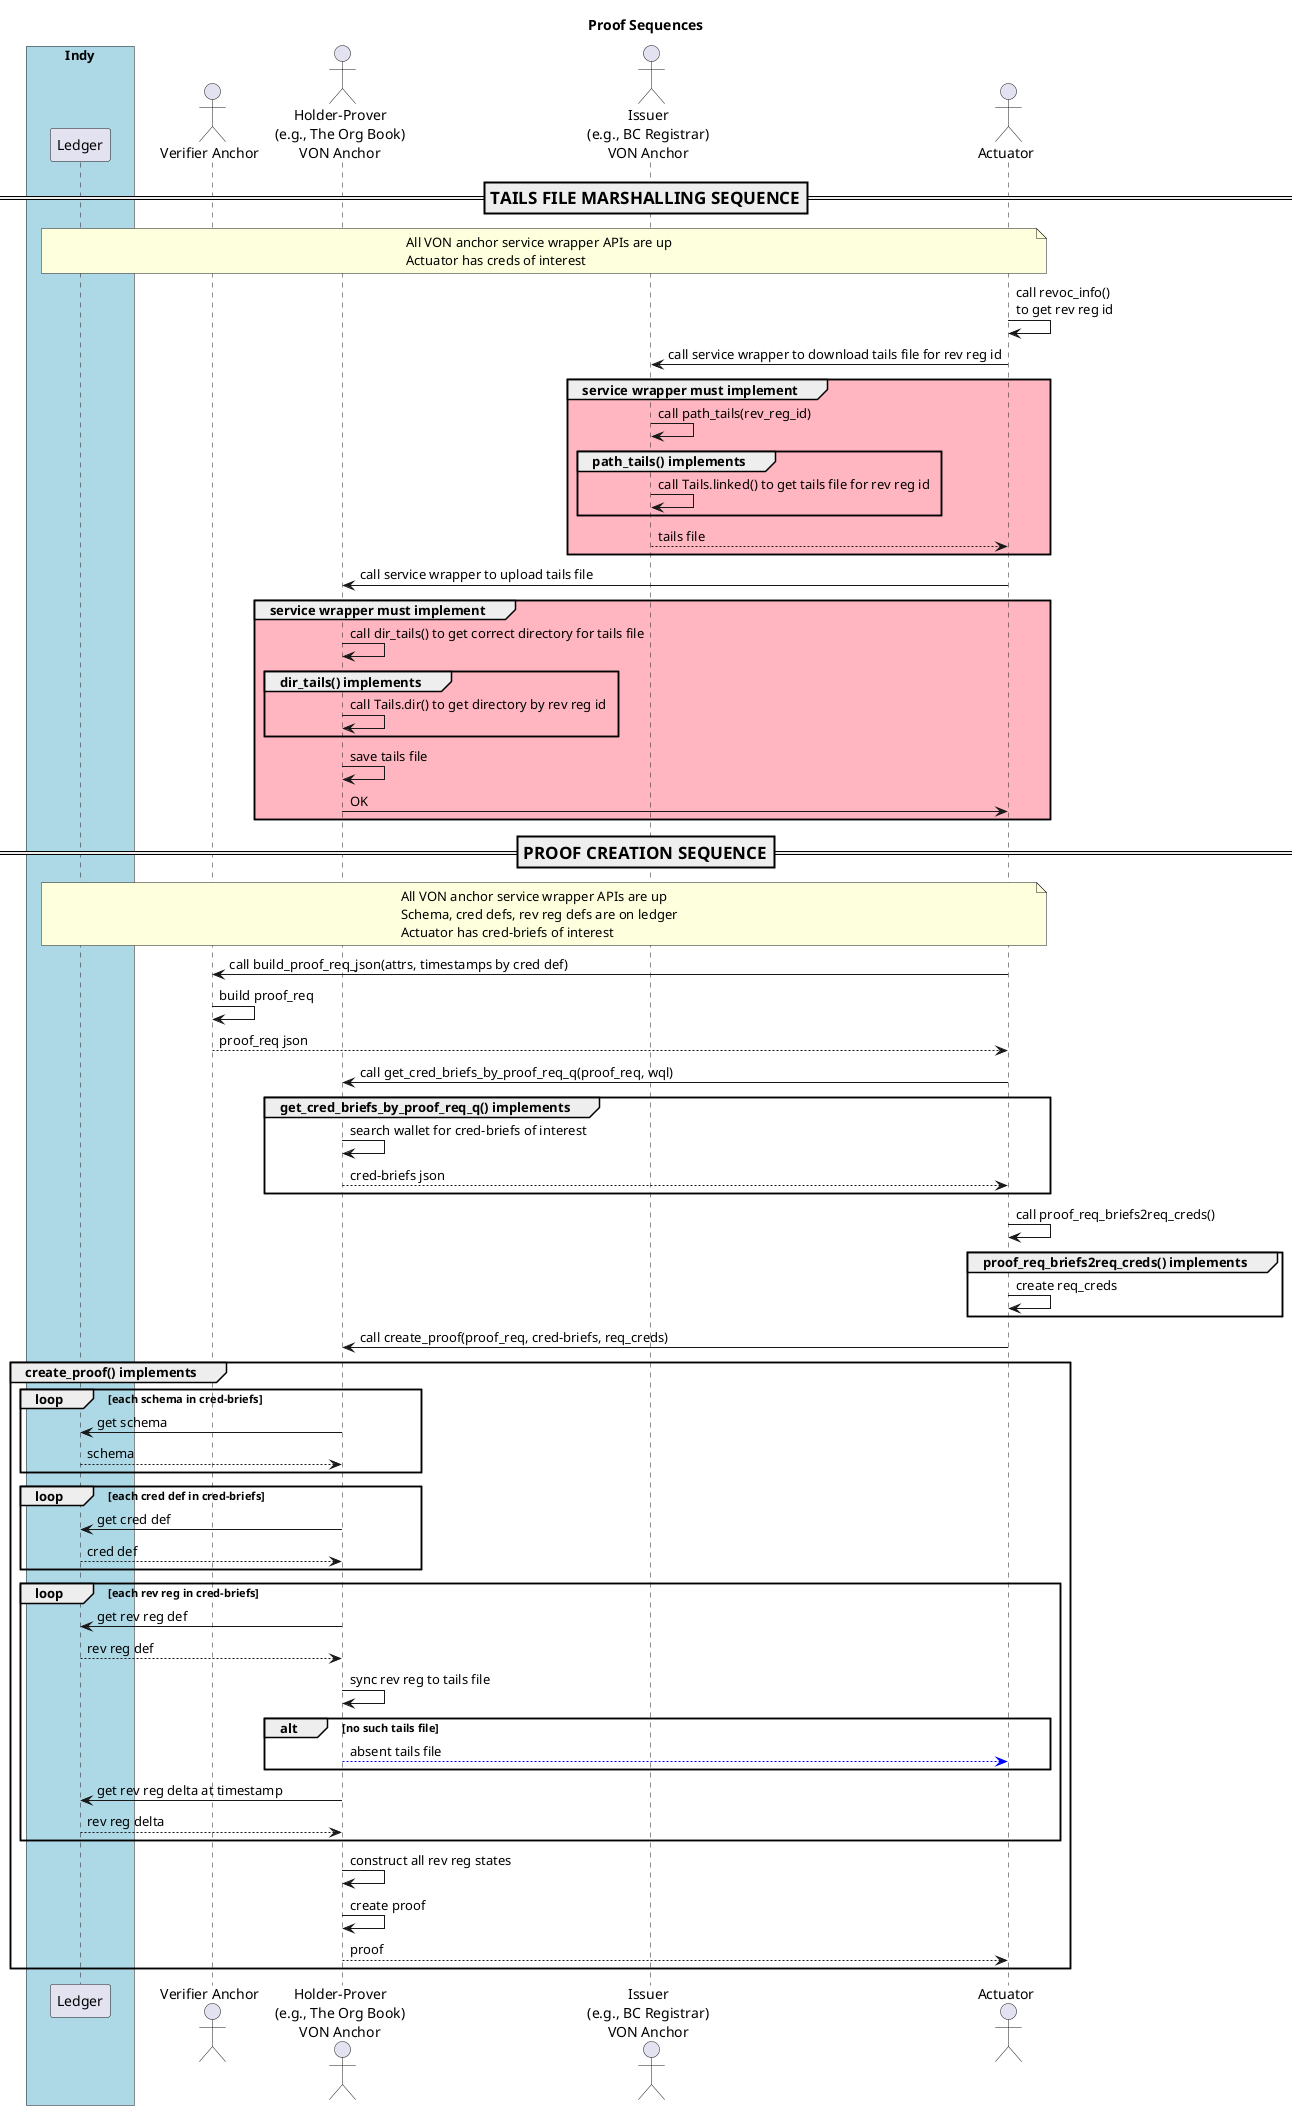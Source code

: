 @startuml
/'
Copyright 2017-2018 Government of Canada - Public Services and Procurement Canada - buyandsell.gc.ca

Licensed under the Apache License, Version 2.0 (the "License");
you may not use this file except in compliance with the License.
You may obtain a copy of the License at

http://www.apache.org/licenses/LICENSE-2.0

Unless required by applicable law or agreed to in writing, software
distributed under the License is distributed on an "AS IS" BASIS,
WITHOUT WARRANTIES OR CONDITIONS OF ANY KIND, either express or implied.
See the License for the specific language governing permissions and
limitations under the License.
'/

skinparam ParticipantPadding 20
skinparam BoxPadding 20

title Proof Sequences

box "Indy" #LightBlue
    participant "Ledger" as ledger
endbox

actor "Verifier Anchor" as van
actor "Holder-Prover\n(e.g., The Org Book)\nVON Anchor" as oban
actor "Issuer\n(e.g., BC Registrar)\nVON Anchor" as bcran
actor "Actuator" as ator

=== TAILS FILE MARSHALLING SEQUENCE ==
note over ledger, ator
    All VON anchor service wrapper APIs are up
    Actuator has creds of interest
endnote

ator -> ator: call revoc_info()\nto get rev reg id
ator -> bcran: call service wrapper to download tails file for rev reg id
group #lightPink service wrapper must implement
    bcran -> bcran: call path_tails(rev_reg_id)
    group path_tails() implements
        bcran -> bcran: call Tails.linked() to get tails file for rev reg id
    end
    bcran --> ator: tails file
end

ator -> oban: call service wrapper to upload tails file
group #lightPink service wrapper must implement
    oban -> oban: call dir_tails() to get correct directory for tails file
    group dir_tails() implements
        oban -> oban: call Tails.dir() to get directory by rev reg id
    end
    oban -> oban: save tails file
    oban -> ator: OK
end

=== PROOF CREATION SEQUENCE ==
note over ledger, ator
    All VON anchor service wrapper APIs are up
    Schema, cred defs, rev reg defs are on ledger
    Actuator has cred-briefs of interest
endnote

ator -> van: call build_proof_req_json(attrs, timestamps by cred def)
van -> van: build proof_req
van --> ator: proof_req json

ator -> oban: call get_cred_briefs_by_proof_req_q(proof_req, wql)
group get_cred_briefs_by_proof_req_q() implements
    oban -> oban: search wallet for cred-briefs of interest
    oban --> ator: cred-briefs json
end

ator -> ator: call proof_req_briefs2req_creds()
group proof_req_briefs2req_creds() implements
    ator -> ator: create req_creds
end

ator -> oban: call create_proof(proof_req, cred-briefs, req_creds)
group create_proof() implements
    loop each schema in cred-briefs
        oban -> ledger: get schema
        ledger --> oban: schema
    end

    loop each cred def in cred-briefs
        oban -> ledger: get cred def
        ledger --> oban: cred def
    end

    loop each rev reg in cred-briefs
        oban -> ledger: get rev reg def
        ledger --> oban: rev reg def
        oban -> oban: sync rev reg to tails file
        alt no such tails file
            oban -[#blue]-> ator: absent tails file
        end
        oban -> ledger: get rev reg delta at timestamp
        ledger --> oban: rev reg delta
    end
    oban -> oban: construct all rev reg states
    oban -> oban: create proof
    oban --> ator: proof
end

@enduml

